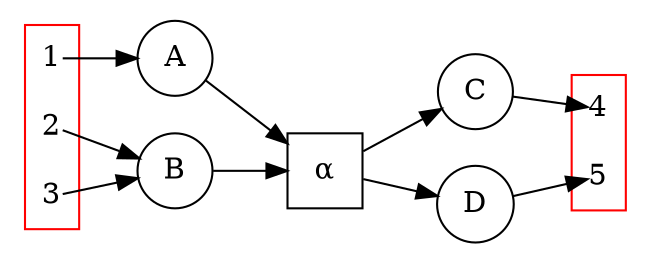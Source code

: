 digraph G {
rankdir=LR;

subgraph cluster_input {
  color=red
  node [shape=plain]
  1
  2
  3
}

{
  a [label="A" shape=circle];
  b [label="B" shape=circle];
  c [label="C" shape=circle];
  d [label="D" shape=circle];
  alpha [label=<&#945;> shape=square];
}

subgraph cluster_output {
  color=red
  node [shape=plain]
  4
  5
}
1 -> a
2 -> b
3 -> b
a -> alpha;
b -> alpha;
alpha -> c;
alpha -> d;
c -> 4;
d -> 5;
}
